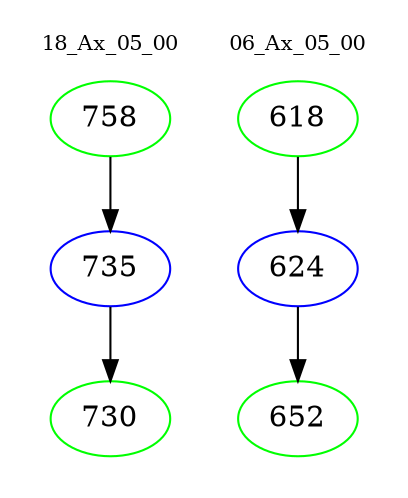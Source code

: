 digraph{
subgraph cluster_0 {
color = white
label = "18_Ax_05_00";
fontsize=10;
T0_758 [label="758", color="green"]
T0_758 -> T0_735 [color="black"]
T0_735 [label="735", color="blue"]
T0_735 -> T0_730 [color="black"]
T0_730 [label="730", color="green"]
}
subgraph cluster_1 {
color = white
label = "06_Ax_05_00";
fontsize=10;
T1_618 [label="618", color="green"]
T1_618 -> T1_624 [color="black"]
T1_624 [label="624", color="blue"]
T1_624 -> T1_652 [color="black"]
T1_652 [label="652", color="green"]
}
}
